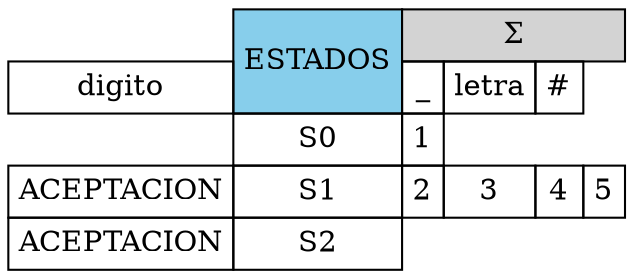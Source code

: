 digraph html { 
abc [shape=none, margin=0, label=< 
<TABLE BORDER="0" CELLBORDER="1" CELLSPACING="0" CELLPADDING="4">
<TR><TD BORDER="0"></TD><TD COLSPAN = "1" ROWSPAN = "2" BGCOLOR="skyblue">ESTADOS</TD><TD COLSPAN="1000" BGCOLOR="lightgrey">Σ</TD></TR><TR><TD>digito</TD><TD>_</TD><TD>letra</TD><TD>#</TD></TR><TR><TD BORDER = "0"></TD><TD>S0</TD><TD>1</TD></TR><TR><TD>ACEPTACION</TD><TD>S1</TD><TD>2</TD><TD>3</TD><TD>4</TD><TD>5</TD></TR><TR><TD>ACEPTACION</TD><TD>S2</TD></TR>    </TABLE>>];
}
